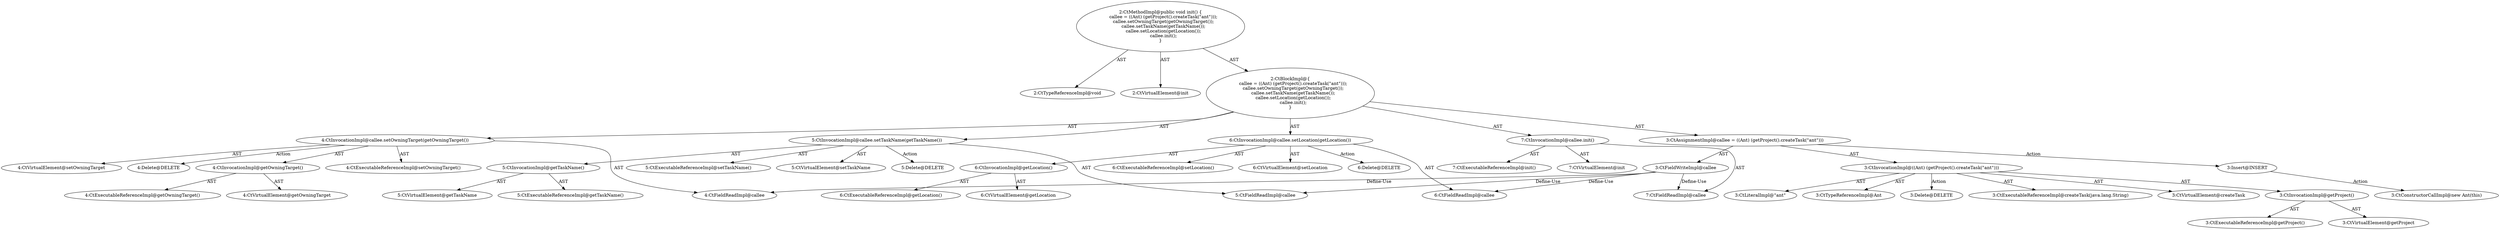 digraph "init#?" {
0 [label="2:CtTypeReferenceImpl@void" shape=ellipse]
1 [label="2:CtVirtualElement@init" shape=ellipse]
2 [label="3:CtFieldWriteImpl@callee" shape=ellipse]
3 [label="3:CtExecutableReferenceImpl@createTask(java.lang.String)" shape=ellipse]
4 [label="3:CtVirtualElement@createTask" shape=ellipse]
5 [label="3:CtExecutableReferenceImpl@getProject()" shape=ellipse]
6 [label="3:CtVirtualElement@getProject" shape=ellipse]
7 [label="3:CtInvocationImpl@getProject()" shape=ellipse]
8 [label="3:CtLiteralImpl@\"ant\"" shape=ellipse]
9 [label="3:CtInvocationImpl@((Ant) (getProject().createTask(\"ant\")))" shape=ellipse]
10 [label="3:CtTypeReferenceImpl@Ant" shape=ellipse]
11 [label="3:CtAssignmentImpl@callee = ((Ant) (getProject().createTask(\"ant\")))" shape=ellipse]
12 [label="4:CtExecutableReferenceImpl@setOwningTarget()" shape=ellipse]
13 [label="4:CtVirtualElement@setOwningTarget" shape=ellipse]
14 [label="4:CtFieldReadImpl@callee" shape=ellipse]
15 [label="4:CtExecutableReferenceImpl@getOwningTarget()" shape=ellipse]
16 [label="4:CtVirtualElement@getOwningTarget" shape=ellipse]
17 [label="4:CtInvocationImpl@getOwningTarget()" shape=ellipse]
18 [label="4:CtInvocationImpl@callee.setOwningTarget(getOwningTarget())" shape=ellipse]
19 [label="5:CtExecutableReferenceImpl@setTaskName()" shape=ellipse]
20 [label="5:CtVirtualElement@setTaskName" shape=ellipse]
21 [label="5:CtFieldReadImpl@callee" shape=ellipse]
22 [label="5:CtExecutableReferenceImpl@getTaskName()" shape=ellipse]
23 [label="5:CtVirtualElement@getTaskName" shape=ellipse]
24 [label="5:CtInvocationImpl@getTaskName()" shape=ellipse]
25 [label="5:CtInvocationImpl@callee.setTaskName(getTaskName())" shape=ellipse]
26 [label="6:CtExecutableReferenceImpl@setLocation()" shape=ellipse]
27 [label="6:CtVirtualElement@setLocation" shape=ellipse]
28 [label="6:CtFieldReadImpl@callee" shape=ellipse]
29 [label="6:CtExecutableReferenceImpl@getLocation()" shape=ellipse]
30 [label="6:CtVirtualElement@getLocation" shape=ellipse]
31 [label="6:CtInvocationImpl@getLocation()" shape=ellipse]
32 [label="6:CtInvocationImpl@callee.setLocation(getLocation())" shape=ellipse]
33 [label="7:CtExecutableReferenceImpl@init()" shape=ellipse]
34 [label="7:CtVirtualElement@init" shape=ellipse]
35 [label="7:CtFieldReadImpl@callee" shape=ellipse]
36 [label="7:CtInvocationImpl@callee.init()" shape=ellipse]
37 [label="2:CtBlockImpl@\{
    callee = ((Ant) (getProject().createTask(\"ant\")));
    callee.setOwningTarget(getOwningTarget());
    callee.setTaskName(getTaskName());
    callee.setLocation(getLocation());
    callee.init();
\}" shape=ellipse]
38 [label="2:CtMethodImpl@public void init() \{
    callee = ((Ant) (getProject().createTask(\"ant\")));
    callee.setOwningTarget(getOwningTarget());
    callee.setTaskName(getTaskName());
    callee.setLocation(getLocation());
    callee.init();
\}" shape=ellipse]
39 [label="3:Delete@DELETE" shape=ellipse]
40 [label="4:Delete@DELETE" shape=ellipse]
41 [label="5:Delete@DELETE" shape=ellipse]
42 [label="6:Delete@DELETE" shape=ellipse]
43 [label="3:Insert@INSERT" shape=ellipse]
44 [label="3:CtConstructorCallImpl@new Ant(this)" shape=ellipse]
2 -> 14 [label="Define-Use"];
2 -> 21 [label="Define-Use"];
2 -> 28 [label="Define-Use"];
2 -> 35 [label="Define-Use"];
7 -> 6 [label="AST"];
7 -> 5 [label="AST"];
9 -> 4 [label="AST"];
9 -> 10 [label="AST"];
9 -> 7 [label="AST"];
9 -> 3 [label="AST"];
9 -> 8 [label="AST"];
9 -> 39 [label="Action"];
11 -> 2 [label="AST"];
11 -> 9 [label="AST"];
11 -> 43 [label="Action"];
17 -> 16 [label="AST"];
17 -> 15 [label="AST"];
18 -> 13 [label="AST"];
18 -> 14 [label="AST"];
18 -> 12 [label="AST"];
18 -> 17 [label="AST"];
18 -> 40 [label="Action"];
24 -> 23 [label="AST"];
24 -> 22 [label="AST"];
25 -> 20 [label="AST"];
25 -> 21 [label="AST"];
25 -> 19 [label="AST"];
25 -> 24 [label="AST"];
25 -> 41 [label="Action"];
31 -> 30 [label="AST"];
31 -> 29 [label="AST"];
32 -> 27 [label="AST"];
32 -> 28 [label="AST"];
32 -> 26 [label="AST"];
32 -> 31 [label="AST"];
32 -> 42 [label="Action"];
36 -> 34 [label="AST"];
36 -> 35 [label="AST"];
36 -> 33 [label="AST"];
37 -> 11 [label="AST"];
37 -> 18 [label="AST"];
37 -> 25 [label="AST"];
37 -> 32 [label="AST"];
37 -> 36 [label="AST"];
38 -> 1 [label="AST"];
38 -> 0 [label="AST"];
38 -> 37 [label="AST"];
43 -> 44 [label="Action"];
}